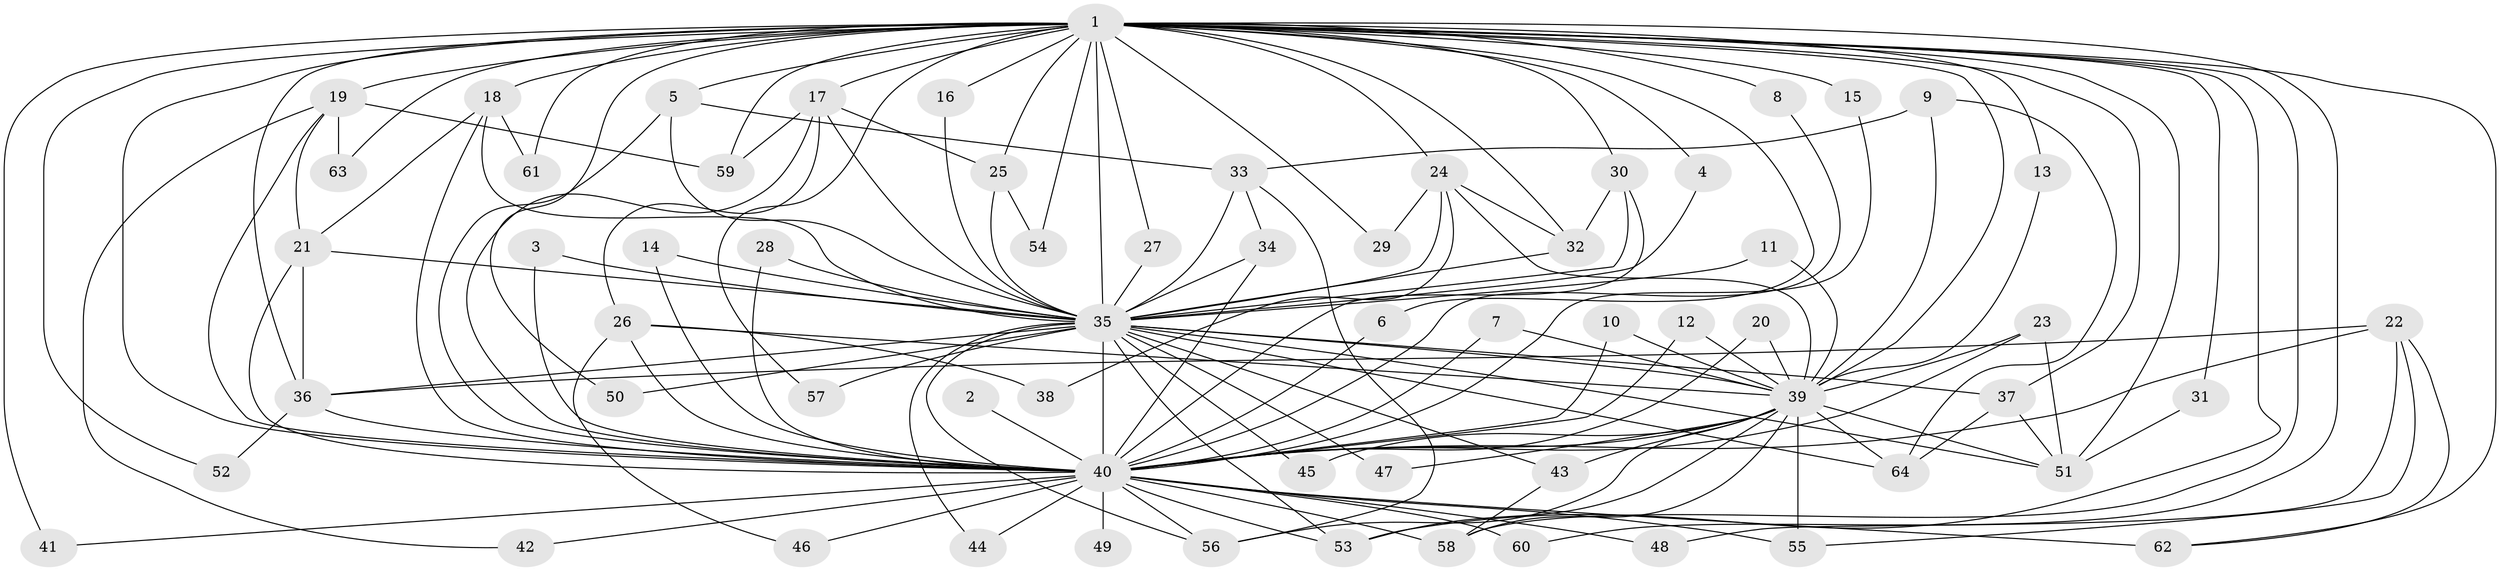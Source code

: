 // original degree distribution, {26: 0.0078125, 28: 0.0078125, 34: 0.0078125, 18: 0.0078125, 21: 0.0078125, 37: 0.0078125, 14: 0.015625, 24: 0.015625, 5: 0.03125, 6: 0.03125, 7: 0.015625, 4: 0.0859375, 3: 0.203125, 2: 0.5546875}
// Generated by graph-tools (version 1.1) at 2025/49/03/09/25 03:49:33]
// undirected, 64 vertices, 152 edges
graph export_dot {
graph [start="1"]
  node [color=gray90,style=filled];
  1;
  2;
  3;
  4;
  5;
  6;
  7;
  8;
  9;
  10;
  11;
  12;
  13;
  14;
  15;
  16;
  17;
  18;
  19;
  20;
  21;
  22;
  23;
  24;
  25;
  26;
  27;
  28;
  29;
  30;
  31;
  32;
  33;
  34;
  35;
  36;
  37;
  38;
  39;
  40;
  41;
  42;
  43;
  44;
  45;
  46;
  47;
  48;
  49;
  50;
  51;
  52;
  53;
  54;
  55;
  56;
  57;
  58;
  59;
  60;
  61;
  62;
  63;
  64;
  1 -- 4 [weight=1.0];
  1 -- 5 [weight=1.0];
  1 -- 6 [weight=1.0];
  1 -- 8 [weight=1.0];
  1 -- 13 [weight=1.0];
  1 -- 15 [weight=1.0];
  1 -- 16 [weight=1.0];
  1 -- 17 [weight=2.0];
  1 -- 18 [weight=3.0];
  1 -- 19 [weight=2.0];
  1 -- 24 [weight=2.0];
  1 -- 25 [weight=2.0];
  1 -- 27 [weight=1.0];
  1 -- 29 [weight=1.0];
  1 -- 30 [weight=1.0];
  1 -- 31 [weight=1.0];
  1 -- 32 [weight=1.0];
  1 -- 35 [weight=12.0];
  1 -- 36 [weight=1.0];
  1 -- 37 [weight=2.0];
  1 -- 39 [weight=6.0];
  1 -- 40 [weight=9.0];
  1 -- 41 [weight=1.0];
  1 -- 50 [weight=1.0];
  1 -- 51 [weight=2.0];
  1 -- 52 [weight=1.0];
  1 -- 53 [weight=1.0];
  1 -- 54 [weight=1.0];
  1 -- 57 [weight=1.0];
  1 -- 58 [weight=1.0];
  1 -- 59 [weight=1.0];
  1 -- 60 [weight=1.0];
  1 -- 61 [weight=1.0];
  1 -- 62 [weight=1.0];
  1 -- 63 [weight=2.0];
  2 -- 40 [weight=2.0];
  3 -- 35 [weight=1.0];
  3 -- 40 [weight=1.0];
  4 -- 35 [weight=1.0];
  5 -- 33 [weight=1.0];
  5 -- 35 [weight=1.0];
  5 -- 40 [weight=1.0];
  6 -- 40 [weight=1.0];
  7 -- 39 [weight=1.0];
  7 -- 40 [weight=1.0];
  8 -- 40 [weight=1.0];
  9 -- 33 [weight=1.0];
  9 -- 39 [weight=1.0];
  9 -- 64 [weight=1.0];
  10 -- 39 [weight=1.0];
  10 -- 40 [weight=1.0];
  11 -- 35 [weight=1.0];
  11 -- 39 [weight=1.0];
  12 -- 39 [weight=1.0];
  12 -- 40 [weight=1.0];
  13 -- 39 [weight=1.0];
  14 -- 35 [weight=1.0];
  14 -- 40 [weight=1.0];
  15 -- 40 [weight=1.0];
  16 -- 35 [weight=1.0];
  17 -- 25 [weight=1.0];
  17 -- 26 [weight=1.0];
  17 -- 35 [weight=1.0];
  17 -- 40 [weight=1.0];
  17 -- 59 [weight=1.0];
  18 -- 21 [weight=1.0];
  18 -- 35 [weight=1.0];
  18 -- 40 [weight=1.0];
  18 -- 61 [weight=1.0];
  19 -- 21 [weight=1.0];
  19 -- 40 [weight=1.0];
  19 -- 42 [weight=1.0];
  19 -- 59 [weight=1.0];
  19 -- 63 [weight=1.0];
  20 -- 39 [weight=1.0];
  20 -- 40 [weight=1.0];
  21 -- 35 [weight=1.0];
  21 -- 36 [weight=2.0];
  21 -- 40 [weight=1.0];
  22 -- 36 [weight=1.0];
  22 -- 40 [weight=1.0];
  22 -- 48 [weight=1.0];
  22 -- 55 [weight=1.0];
  22 -- 62 [weight=1.0];
  23 -- 39 [weight=1.0];
  23 -- 40 [weight=1.0];
  23 -- 51 [weight=1.0];
  24 -- 29 [weight=1.0];
  24 -- 32 [weight=1.0];
  24 -- 35 [weight=2.0];
  24 -- 38 [weight=1.0];
  24 -- 39 [weight=1.0];
  25 -- 35 [weight=2.0];
  25 -- 54 [weight=1.0];
  26 -- 38 [weight=1.0];
  26 -- 39 [weight=2.0];
  26 -- 40 [weight=1.0];
  26 -- 46 [weight=1.0];
  27 -- 35 [weight=2.0];
  28 -- 35 [weight=1.0];
  28 -- 40 [weight=1.0];
  30 -- 32 [weight=1.0];
  30 -- 35 [weight=1.0];
  30 -- 40 [weight=1.0];
  31 -- 51 [weight=1.0];
  32 -- 35 [weight=1.0];
  33 -- 34 [weight=1.0];
  33 -- 35 [weight=2.0];
  33 -- 56 [weight=1.0];
  34 -- 35 [weight=1.0];
  34 -- 40 [weight=1.0];
  35 -- 36 [weight=1.0];
  35 -- 37 [weight=1.0];
  35 -- 39 [weight=3.0];
  35 -- 40 [weight=6.0];
  35 -- 43 [weight=1.0];
  35 -- 44 [weight=1.0];
  35 -- 45 [weight=1.0];
  35 -- 47 [weight=2.0];
  35 -- 50 [weight=1.0];
  35 -- 51 [weight=1.0];
  35 -- 53 [weight=1.0];
  35 -- 56 [weight=1.0];
  35 -- 57 [weight=1.0];
  35 -- 64 [weight=1.0];
  36 -- 40 [weight=2.0];
  36 -- 52 [weight=1.0];
  37 -- 51 [weight=1.0];
  37 -- 64 [weight=1.0];
  39 -- 40 [weight=2.0];
  39 -- 43 [weight=1.0];
  39 -- 45 [weight=1.0];
  39 -- 47 [weight=1.0];
  39 -- 51 [weight=1.0];
  39 -- 53 [weight=1.0];
  39 -- 55 [weight=2.0];
  39 -- 56 [weight=1.0];
  39 -- 58 [weight=1.0];
  39 -- 64 [weight=1.0];
  40 -- 41 [weight=1.0];
  40 -- 42 [weight=1.0];
  40 -- 44 [weight=1.0];
  40 -- 46 [weight=1.0];
  40 -- 48 [weight=1.0];
  40 -- 49 [weight=2.0];
  40 -- 53 [weight=1.0];
  40 -- 55 [weight=2.0];
  40 -- 56 [weight=1.0];
  40 -- 58 [weight=2.0];
  40 -- 60 [weight=2.0];
  40 -- 62 [weight=2.0];
  43 -- 58 [weight=1.0];
}
